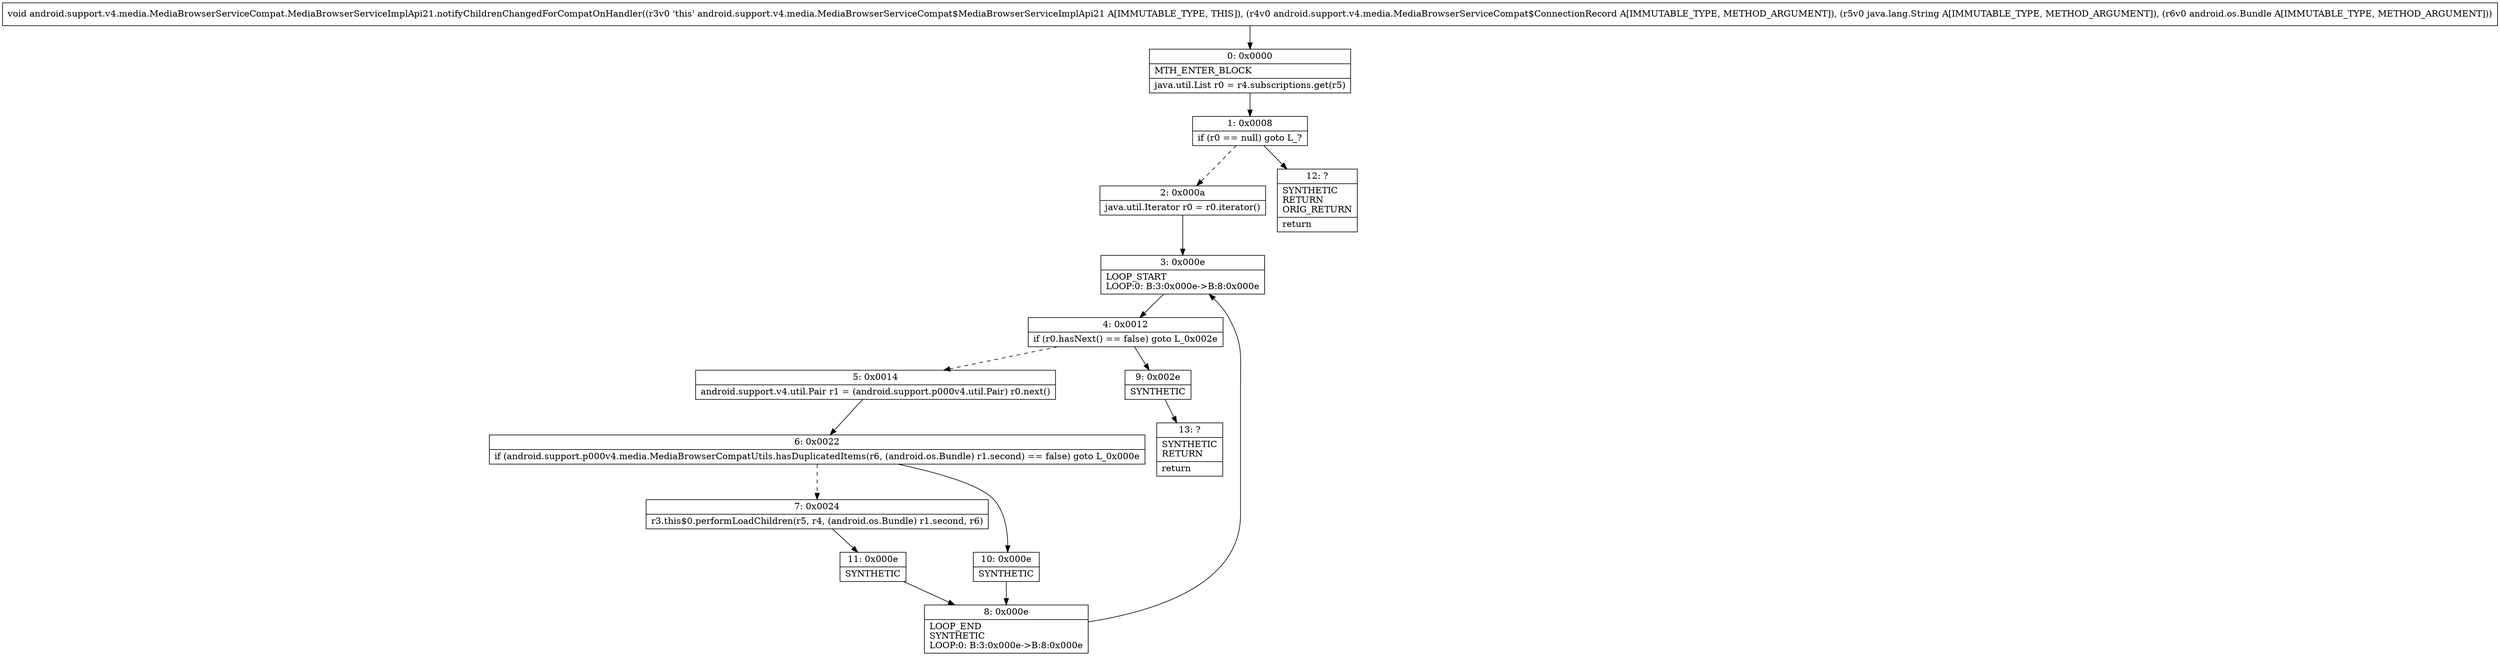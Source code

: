 digraph "CFG forandroid.support.v4.media.MediaBrowserServiceCompat.MediaBrowserServiceImplApi21.notifyChildrenChangedForCompatOnHandler(Landroid\/support\/v4\/media\/MediaBrowserServiceCompat$ConnectionRecord;Ljava\/lang\/String;Landroid\/os\/Bundle;)V" {
Node_0 [shape=record,label="{0\:\ 0x0000|MTH_ENTER_BLOCK\l|java.util.List r0 = r4.subscriptions.get(r5)\l}"];
Node_1 [shape=record,label="{1\:\ 0x0008|if (r0 == null) goto L_?\l}"];
Node_2 [shape=record,label="{2\:\ 0x000a|java.util.Iterator r0 = r0.iterator()\l}"];
Node_3 [shape=record,label="{3\:\ 0x000e|LOOP_START\lLOOP:0: B:3:0x000e\-\>B:8:0x000e\l}"];
Node_4 [shape=record,label="{4\:\ 0x0012|if (r0.hasNext() == false) goto L_0x002e\l}"];
Node_5 [shape=record,label="{5\:\ 0x0014|android.support.v4.util.Pair r1 = (android.support.p000v4.util.Pair) r0.next()\l}"];
Node_6 [shape=record,label="{6\:\ 0x0022|if (android.support.p000v4.media.MediaBrowserCompatUtils.hasDuplicatedItems(r6, (android.os.Bundle) r1.second) == false) goto L_0x000e\l}"];
Node_7 [shape=record,label="{7\:\ 0x0024|r3.this$0.performLoadChildren(r5, r4, (android.os.Bundle) r1.second, r6)\l}"];
Node_8 [shape=record,label="{8\:\ 0x000e|LOOP_END\lSYNTHETIC\lLOOP:0: B:3:0x000e\-\>B:8:0x000e\l}"];
Node_9 [shape=record,label="{9\:\ 0x002e|SYNTHETIC\l}"];
Node_10 [shape=record,label="{10\:\ 0x000e|SYNTHETIC\l}"];
Node_11 [shape=record,label="{11\:\ 0x000e|SYNTHETIC\l}"];
Node_12 [shape=record,label="{12\:\ ?|SYNTHETIC\lRETURN\lORIG_RETURN\l|return\l}"];
Node_13 [shape=record,label="{13\:\ ?|SYNTHETIC\lRETURN\l|return\l}"];
MethodNode[shape=record,label="{void android.support.v4.media.MediaBrowserServiceCompat.MediaBrowserServiceImplApi21.notifyChildrenChangedForCompatOnHandler((r3v0 'this' android.support.v4.media.MediaBrowserServiceCompat$MediaBrowserServiceImplApi21 A[IMMUTABLE_TYPE, THIS]), (r4v0 android.support.v4.media.MediaBrowserServiceCompat$ConnectionRecord A[IMMUTABLE_TYPE, METHOD_ARGUMENT]), (r5v0 java.lang.String A[IMMUTABLE_TYPE, METHOD_ARGUMENT]), (r6v0 android.os.Bundle A[IMMUTABLE_TYPE, METHOD_ARGUMENT])) }"];
MethodNode -> Node_0;
Node_0 -> Node_1;
Node_1 -> Node_2[style=dashed];
Node_1 -> Node_12;
Node_2 -> Node_3;
Node_3 -> Node_4;
Node_4 -> Node_5[style=dashed];
Node_4 -> Node_9;
Node_5 -> Node_6;
Node_6 -> Node_7[style=dashed];
Node_6 -> Node_10;
Node_7 -> Node_11;
Node_8 -> Node_3;
Node_9 -> Node_13;
Node_10 -> Node_8;
Node_11 -> Node_8;
}

